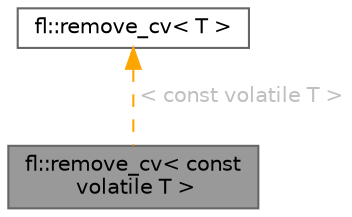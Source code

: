 digraph "fl::remove_cv&lt; const volatile T &gt;"
{
 // INTERACTIVE_SVG=YES
 // LATEX_PDF_SIZE
  bgcolor="transparent";
  edge [fontname=Helvetica,fontsize=10,labelfontname=Helvetica,labelfontsize=10];
  node [fontname=Helvetica,fontsize=10,shape=box,height=0.2,width=0.4];
  Node1 [id="Node000001",label="fl::remove_cv\< const\l volatile T \>",height=0.2,width=0.4,color="gray40", fillcolor="grey60", style="filled", fontcolor="black",tooltip=" "];
  Node2 -> Node1 [id="edge1_Node000001_Node000002",dir="back",color="orange",style="dashed",tooltip=" ",label=" \< const volatile T \>",fontcolor="grey" ];
  Node2 [id="Node000002",label="fl::remove_cv\< T \>",height=0.2,width=0.4,color="gray40", fillcolor="white", style="filled",URL="$d4/d36/namespacefl.html#d9/dcc/structfl_1_1remove__cv",tooltip=" "];
}
